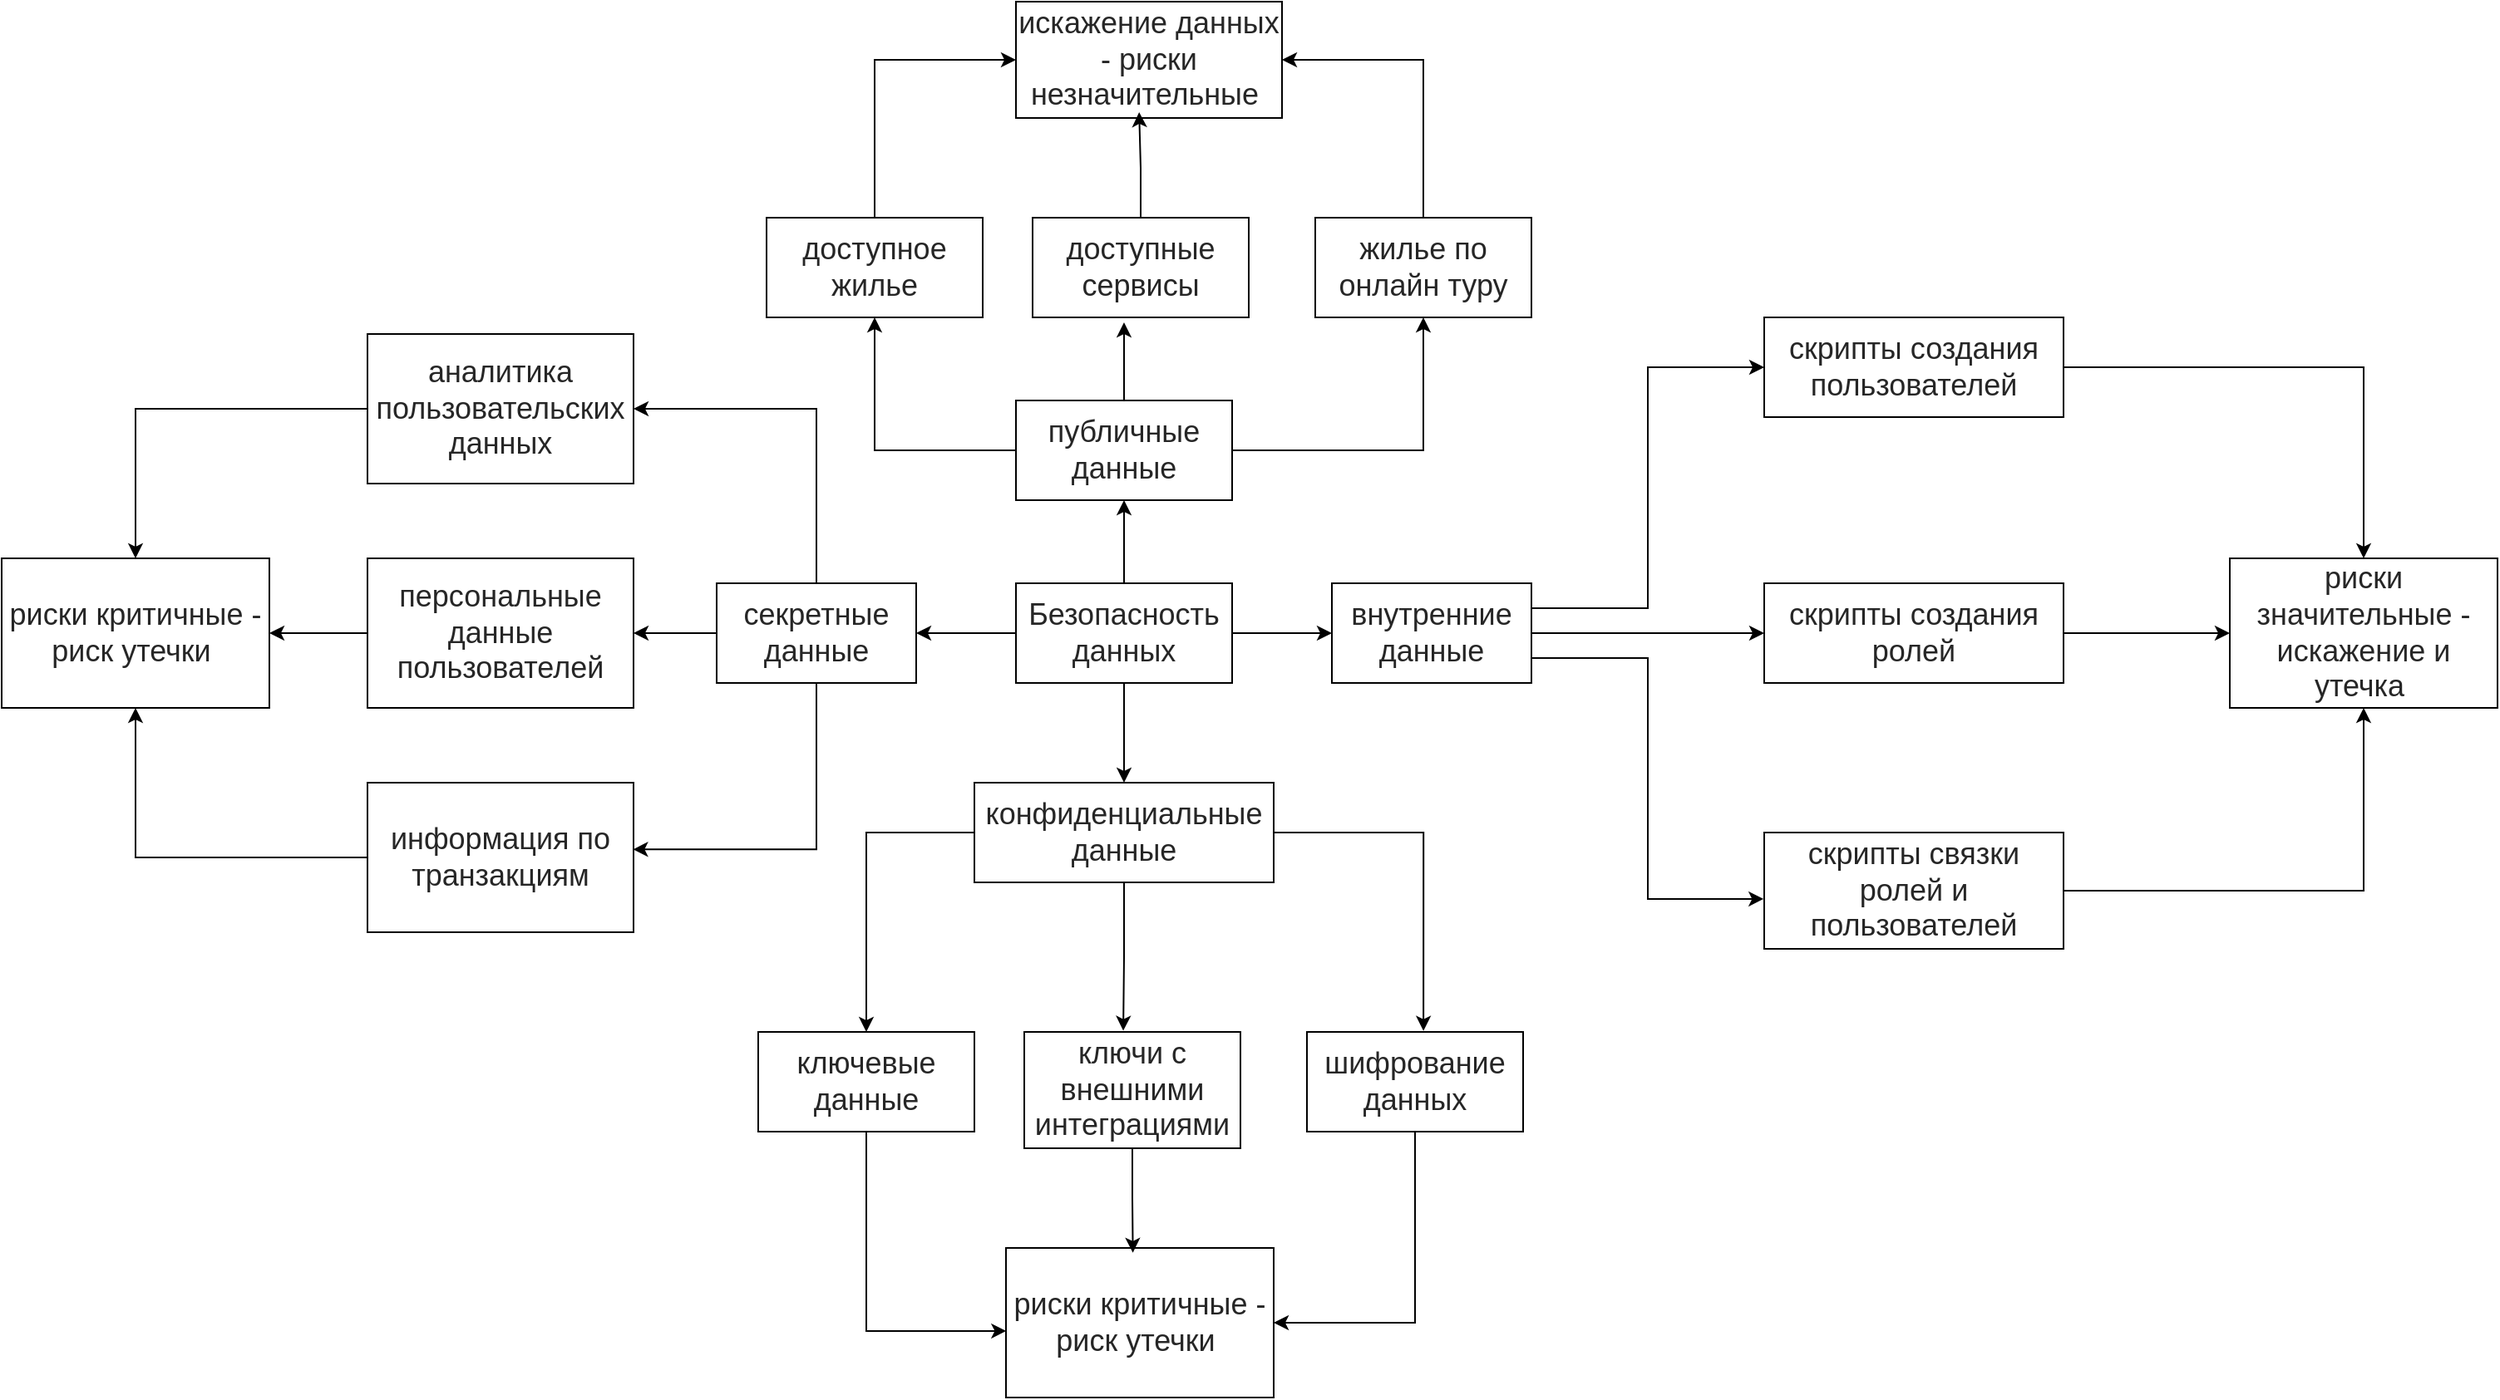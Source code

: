 <mxfile version="26.0.14">
  <diagram name="Страница — 1" id="357zMoLOarVKsvSoHKLF">
    <mxGraphModel dx="2483" dy="2062" grid="1" gridSize="10" guides="1" tooltips="1" connect="1" arrows="1" fold="1" page="1" pageScale="1" pageWidth="827" pageHeight="1169" math="0" shadow="0">
      <root>
        <mxCell id="0" />
        <mxCell id="1" parent="0" />
        <mxCell id="1moWMt4xepAku0y67rIS-8" style="edgeStyle=orthogonalEdgeStyle;rounded=0;orthogonalLoop=1;jettySize=auto;html=1;entryX=0.5;entryY=1;entryDx=0;entryDy=0;" edge="1" parent="1" source="1moWMt4xepAku0y67rIS-1" target="1moWMt4xepAku0y67rIS-2">
          <mxGeometry relative="1" as="geometry" />
        </mxCell>
        <mxCell id="1moWMt4xepAku0y67rIS-9" style="edgeStyle=orthogonalEdgeStyle;rounded=0;orthogonalLoop=1;jettySize=auto;html=1;entryX=0;entryY=0.5;entryDx=0;entryDy=0;" edge="1" parent="1" source="1moWMt4xepAku0y67rIS-1" target="1moWMt4xepAku0y67rIS-3">
          <mxGeometry relative="1" as="geometry" />
        </mxCell>
        <mxCell id="1moWMt4xepAku0y67rIS-10" style="edgeStyle=orthogonalEdgeStyle;rounded=0;orthogonalLoop=1;jettySize=auto;html=1;entryX=0.5;entryY=0;entryDx=0;entryDy=0;" edge="1" parent="1" source="1moWMt4xepAku0y67rIS-1" target="1moWMt4xepAku0y67rIS-6">
          <mxGeometry relative="1" as="geometry" />
        </mxCell>
        <mxCell id="1moWMt4xepAku0y67rIS-11" style="edgeStyle=orthogonalEdgeStyle;rounded=0;orthogonalLoop=1;jettySize=auto;html=1;entryX=1;entryY=0.5;entryDx=0;entryDy=0;" edge="1" parent="1" source="1moWMt4xepAku0y67rIS-1" target="1moWMt4xepAku0y67rIS-7">
          <mxGeometry relative="1" as="geometry" />
        </mxCell>
        <mxCell id="1moWMt4xepAku0y67rIS-1" value="&lt;span style=&quot;color: rgba(0, 0, 0, 0.85); font-family: &amp;quot;YS Text&amp;quot;, sans-serif; font-size: 18px; text-align: start; white-space-collapse: preserve; background-color: rgb(255, 255, 255);&quot;&gt;Безопасность данных&lt;/span&gt;" style="rounded=0;whiteSpace=wrap;html=1;" vertex="1" parent="1">
          <mxGeometry x="350" y="320" width="130" height="60" as="geometry" />
        </mxCell>
        <mxCell id="1moWMt4xepAku0y67rIS-18" style="edgeStyle=orthogonalEdgeStyle;rounded=0;orthogonalLoop=1;jettySize=auto;html=1;entryX=0.5;entryY=1;entryDx=0;entryDy=0;" edge="1" parent="1" source="1moWMt4xepAku0y67rIS-2" target="1moWMt4xepAku0y67rIS-12">
          <mxGeometry relative="1" as="geometry" />
        </mxCell>
        <mxCell id="1moWMt4xepAku0y67rIS-20" style="edgeStyle=orthogonalEdgeStyle;rounded=0;orthogonalLoop=1;jettySize=auto;html=1;entryX=0.5;entryY=1;entryDx=0;entryDy=0;" edge="1" parent="1" source="1moWMt4xepAku0y67rIS-2" target="1moWMt4xepAku0y67rIS-14">
          <mxGeometry relative="1" as="geometry" />
        </mxCell>
        <mxCell id="1moWMt4xepAku0y67rIS-2" value="&lt;span style=&quot;color: rgba(0, 0, 0, 0.85); font-family: &amp;quot;YS Text&amp;quot;, sans-serif; font-size: 18px; text-align: left; white-space-collapse: preserve-breaks; background-color: rgb(255, 255, 255);&quot;&gt;публичные данные&lt;/span&gt;" style="rounded=0;whiteSpace=wrap;html=1;" vertex="1" parent="1">
          <mxGeometry x="350" y="210" width="130" height="60" as="geometry" />
        </mxCell>
        <mxCell id="1moWMt4xepAku0y67rIS-33" style="edgeStyle=orthogonalEdgeStyle;rounded=0;orthogonalLoop=1;jettySize=auto;html=1;exitX=1;exitY=0.25;exitDx=0;exitDy=0;entryX=0;entryY=0.5;entryDx=0;entryDy=0;" edge="1" parent="1" source="1moWMt4xepAku0y67rIS-3" target="1moWMt4xepAku0y67rIS-29">
          <mxGeometry relative="1" as="geometry" />
        </mxCell>
        <mxCell id="1moWMt4xepAku0y67rIS-34" style="edgeStyle=orthogonalEdgeStyle;rounded=0;orthogonalLoop=1;jettySize=auto;html=1;exitX=1;exitY=0.5;exitDx=0;exitDy=0;entryX=0;entryY=0.5;entryDx=0;entryDy=0;" edge="1" parent="1" source="1moWMt4xepAku0y67rIS-3" target="1moWMt4xepAku0y67rIS-30">
          <mxGeometry relative="1" as="geometry" />
        </mxCell>
        <mxCell id="1moWMt4xepAku0y67rIS-3" value="&lt;span style=&quot;color: rgba(0, 0, 0, 0.85); font-family: &amp;quot;YS Text&amp;quot;, sans-serif; font-size: 18px; text-align: left; white-space-collapse: preserve-breaks; background-color: rgb(255, 255, 255);&quot;&gt;внутренние данные&lt;/span&gt;" style="rounded=0;whiteSpace=wrap;html=1;" vertex="1" parent="1">
          <mxGeometry x="540" y="320" width="120" height="60" as="geometry" />
        </mxCell>
        <mxCell id="1moWMt4xepAku0y67rIS-46" style="edgeStyle=orthogonalEdgeStyle;rounded=0;orthogonalLoop=1;jettySize=auto;html=1;exitX=0;exitY=0.5;exitDx=0;exitDy=0;entryX=0.5;entryY=0;entryDx=0;entryDy=0;" edge="1" parent="1" source="1moWMt4xepAku0y67rIS-6" target="1moWMt4xepAku0y67rIS-41">
          <mxGeometry relative="1" as="geometry" />
        </mxCell>
        <mxCell id="1moWMt4xepAku0y67rIS-6" value="&lt;span style=&quot;color: rgba(0, 0, 0, 0.85); font-family: &amp;quot;YS Text&amp;quot;, sans-serif; font-size: 18px; text-align: left; white-space-collapse: preserve-breaks; background-color: rgb(255, 255, 255);&quot;&gt;конфиденциальные данные&lt;/span&gt;" style="rounded=0;whiteSpace=wrap;html=1;" vertex="1" parent="1">
          <mxGeometry x="325" y="440" width="180" height="60" as="geometry" />
        </mxCell>
        <mxCell id="1moWMt4xepAku0y67rIS-61" style="edgeStyle=orthogonalEdgeStyle;rounded=0;orthogonalLoop=1;jettySize=auto;html=1;exitX=0.5;exitY=0;exitDx=0;exitDy=0;entryX=1;entryY=0.5;entryDx=0;entryDy=0;" edge="1" parent="1" source="1moWMt4xepAku0y67rIS-7" target="1moWMt4xepAku0y67rIS-55">
          <mxGeometry relative="1" as="geometry" />
        </mxCell>
        <mxCell id="1moWMt4xepAku0y67rIS-62" style="edgeStyle=orthogonalEdgeStyle;rounded=0;orthogonalLoop=1;jettySize=auto;html=1;exitX=0;exitY=0.5;exitDx=0;exitDy=0;entryX=1;entryY=0.5;entryDx=0;entryDy=0;" edge="1" parent="1" source="1moWMt4xepAku0y67rIS-7" target="1moWMt4xepAku0y67rIS-53">
          <mxGeometry relative="1" as="geometry" />
        </mxCell>
        <mxCell id="1moWMt4xepAku0y67rIS-7" value="&lt;span style=&quot;color: rgba(0, 0, 0, 0.85); font-family: &amp;quot;YS Text&amp;quot;, sans-serif; font-size: 18px; text-align: left; white-space-collapse: preserve-breaks; background-color: rgb(255, 255, 255);&quot;&gt;секретные данные&lt;/span&gt;" style="rounded=0;whiteSpace=wrap;html=1;" vertex="1" parent="1">
          <mxGeometry x="170" y="320" width="120" height="60" as="geometry" />
        </mxCell>
        <mxCell id="1moWMt4xepAku0y67rIS-24" style="edgeStyle=orthogonalEdgeStyle;rounded=0;orthogonalLoop=1;jettySize=auto;html=1;exitX=0.5;exitY=0;exitDx=0;exitDy=0;entryX=0;entryY=0.5;entryDx=0;entryDy=0;" edge="1" parent="1" source="1moWMt4xepAku0y67rIS-12" target="1moWMt4xepAku0y67rIS-16">
          <mxGeometry relative="1" as="geometry" />
        </mxCell>
        <mxCell id="1moWMt4xepAku0y67rIS-12" value="&lt;span style=&quot;color: rgba(0, 0, 0, 0.85); font-family: &amp;quot;YS Text&amp;quot;, sans-serif; font-size: 18px; text-align: left; white-space-collapse: preserve-breaks; background-color: rgb(255, 255, 255);&quot;&gt;доступное жилье&lt;/span&gt;" style="rounded=0;whiteSpace=wrap;html=1;" vertex="1" parent="1">
          <mxGeometry x="200" y="100" width="130" height="60" as="geometry" />
        </mxCell>
        <mxCell id="1moWMt4xepAku0y67rIS-13" value="&lt;span style=&quot;color: rgba(0, 0, 0, 0.85); font-family: &amp;quot;YS Text&amp;quot;, sans-serif; font-size: 18px; text-align: left; white-space-collapse: preserve-breaks; background-color: rgb(255, 255, 255);&quot;&gt;доступные сервисы&lt;/span&gt;" style="rounded=0;whiteSpace=wrap;html=1;" vertex="1" parent="1">
          <mxGeometry x="360" y="100" width="130" height="60" as="geometry" />
        </mxCell>
        <mxCell id="1moWMt4xepAku0y67rIS-27" style="edgeStyle=orthogonalEdgeStyle;rounded=0;orthogonalLoop=1;jettySize=auto;html=1;exitX=0.5;exitY=0;exitDx=0;exitDy=0;entryX=1;entryY=0.5;entryDx=0;entryDy=0;" edge="1" parent="1" source="1moWMt4xepAku0y67rIS-14" target="1moWMt4xepAku0y67rIS-16">
          <mxGeometry relative="1" as="geometry" />
        </mxCell>
        <mxCell id="1moWMt4xepAku0y67rIS-14" value="&lt;span style=&quot;color: rgba(0, 0, 0, 0.85); font-family: &amp;quot;YS Text&amp;quot;, sans-serif; font-size: 18px; text-align: left; white-space-collapse: preserve-breaks; background-color: rgb(255, 255, 255);&quot;&gt;жилье по онлайн туру&lt;/span&gt;" style="rounded=0;whiteSpace=wrap;html=1;" vertex="1" parent="1">
          <mxGeometry x="530" y="100" width="130" height="60" as="geometry" />
        </mxCell>
        <mxCell id="1moWMt4xepAku0y67rIS-16" value="&lt;span style=&quot;color: rgba(0, 0, 0, 0.85); font-family: &amp;quot;YS Text&amp;quot;, sans-serif; font-size: 18px; text-align: left; white-space-collapse: preserve-breaks; background-color: rgb(255, 255, 255);&quot;&gt;искажение данных - риски незначительные&amp;nbsp;&lt;/span&gt;" style="rounded=0;whiteSpace=wrap;html=1;" vertex="1" parent="1">
          <mxGeometry x="350" y="-30" width="160" height="70" as="geometry" />
        </mxCell>
        <mxCell id="1moWMt4xepAku0y67rIS-19" style="edgeStyle=orthogonalEdgeStyle;rounded=0;orthogonalLoop=1;jettySize=auto;html=1;entryX=0.423;entryY=1.05;entryDx=0;entryDy=0;entryPerimeter=0;" edge="1" parent="1" source="1moWMt4xepAku0y67rIS-2" target="1moWMt4xepAku0y67rIS-13">
          <mxGeometry relative="1" as="geometry" />
        </mxCell>
        <mxCell id="1moWMt4xepAku0y67rIS-25" style="edgeStyle=orthogonalEdgeStyle;rounded=0;orthogonalLoop=1;jettySize=auto;html=1;entryX=0.463;entryY=0.95;entryDx=0;entryDy=0;entryPerimeter=0;" edge="1" parent="1" source="1moWMt4xepAku0y67rIS-13" target="1moWMt4xepAku0y67rIS-16">
          <mxGeometry relative="1" as="geometry" />
        </mxCell>
        <mxCell id="1moWMt4xepAku0y67rIS-38" style="edgeStyle=orthogonalEdgeStyle;rounded=0;orthogonalLoop=1;jettySize=auto;html=1;entryX=0.5;entryY=0;entryDx=0;entryDy=0;" edge="1" parent="1" source="1moWMt4xepAku0y67rIS-29" target="1moWMt4xepAku0y67rIS-36">
          <mxGeometry relative="1" as="geometry" />
        </mxCell>
        <mxCell id="1moWMt4xepAku0y67rIS-29" value="&lt;span style=&quot;color: rgba(0, 0, 0, 0.85); font-family: &amp;quot;YS Text&amp;quot;, sans-serif; font-size: 18px; text-align: left; white-space-collapse: preserve-breaks; background-color: rgb(255, 255, 255);&quot;&gt;скрипты создания пользователей&lt;/span&gt;" style="rounded=0;whiteSpace=wrap;html=1;" vertex="1" parent="1">
          <mxGeometry x="800" y="160" width="180" height="60" as="geometry" />
        </mxCell>
        <mxCell id="1moWMt4xepAku0y67rIS-37" style="edgeStyle=orthogonalEdgeStyle;rounded=0;orthogonalLoop=1;jettySize=auto;html=1;" edge="1" parent="1" source="1moWMt4xepAku0y67rIS-30">
          <mxGeometry relative="1" as="geometry">
            <mxPoint x="1080" y="350" as="targetPoint" />
          </mxGeometry>
        </mxCell>
        <mxCell id="1moWMt4xepAku0y67rIS-30" value="&lt;span style=&quot;color: rgba(0, 0, 0, 0.85); font-family: &amp;quot;YS Text&amp;quot;, sans-serif; font-size: 18px; text-align: left; white-space-collapse: preserve-breaks; background-color: rgb(255, 255, 255);&quot;&gt;скрипты создания ролей&lt;/span&gt;" style="rounded=0;whiteSpace=wrap;html=1;" vertex="1" parent="1">
          <mxGeometry x="800" y="320" width="180" height="60" as="geometry" />
        </mxCell>
        <mxCell id="1moWMt4xepAku0y67rIS-39" style="edgeStyle=orthogonalEdgeStyle;rounded=0;orthogonalLoop=1;jettySize=auto;html=1;entryX=0.5;entryY=1;entryDx=0;entryDy=0;" edge="1" parent="1" source="1moWMt4xepAku0y67rIS-31" target="1moWMt4xepAku0y67rIS-36">
          <mxGeometry relative="1" as="geometry" />
        </mxCell>
        <mxCell id="1moWMt4xepAku0y67rIS-31" value="&lt;span style=&quot;color: rgba(0, 0, 0, 0.85); font-family: &amp;quot;YS Text&amp;quot;, sans-serif; font-size: 18px; text-align: left; white-space-collapse: preserve-breaks; background-color: rgb(255, 255, 255);&quot;&gt;скрипты связки ролей и пользователей&lt;/span&gt;" style="rounded=0;whiteSpace=wrap;html=1;" vertex="1" parent="1">
          <mxGeometry x="800" y="470" width="180" height="70" as="geometry" />
        </mxCell>
        <mxCell id="1moWMt4xepAku0y67rIS-35" style="edgeStyle=orthogonalEdgeStyle;rounded=0;orthogonalLoop=1;jettySize=auto;html=1;exitX=1;exitY=0.75;exitDx=0;exitDy=0;entryX=-0.002;entryY=0.571;entryDx=0;entryDy=0;entryPerimeter=0;" edge="1" parent="1" source="1moWMt4xepAku0y67rIS-3" target="1moWMt4xepAku0y67rIS-31">
          <mxGeometry relative="1" as="geometry" />
        </mxCell>
        <mxCell id="1moWMt4xepAku0y67rIS-36" value="&lt;span style=&quot;color: rgba(0, 0, 0, 0.85); font-family: &amp;quot;YS Text&amp;quot;, sans-serif; font-size: 18px; text-align: left; white-space-collapse: preserve-breaks; background-color: rgb(255, 255, 255);&quot;&gt;риски значительные - искажение и утечка&amp;nbsp;&lt;/span&gt;" style="rounded=0;whiteSpace=wrap;html=1;" vertex="1" parent="1">
          <mxGeometry x="1080" y="305" width="161" height="90" as="geometry" />
        </mxCell>
        <mxCell id="1moWMt4xepAku0y67rIS-41" value="&lt;span style=&quot;color: rgba(0, 0, 0, 0.85); font-family: &amp;quot;YS Text&amp;quot;, sans-serif; font-size: 18px; text-align: left; white-space-collapse: preserve-breaks; background-color: rgb(255, 255, 255);&quot;&gt;ключевые данные&lt;/span&gt;" style="rounded=0;whiteSpace=wrap;html=1;" vertex="1" parent="1">
          <mxGeometry x="195" y="590" width="130" height="60" as="geometry" />
        </mxCell>
        <mxCell id="1moWMt4xepAku0y67rIS-42" value="&lt;span style=&quot;color: rgba(0, 0, 0, 0.85); font-family: &amp;quot;YS Text&amp;quot;, sans-serif; font-size: 18px; text-align: left; white-space-collapse: preserve-breaks; background-color: rgb(255, 255, 255);&quot;&gt;ключи с внешними интеграциями&lt;/span&gt;" style="rounded=0;whiteSpace=wrap;html=1;" vertex="1" parent="1">
          <mxGeometry x="355" y="590" width="130" height="70" as="geometry" />
        </mxCell>
        <mxCell id="1moWMt4xepAku0y67rIS-52" style="edgeStyle=orthogonalEdgeStyle;rounded=0;orthogonalLoop=1;jettySize=auto;html=1;exitX=0.5;exitY=1;exitDx=0;exitDy=0;entryX=1;entryY=0.5;entryDx=0;entryDy=0;" edge="1" parent="1" source="1moWMt4xepAku0y67rIS-43" target="1moWMt4xepAku0y67rIS-44">
          <mxGeometry relative="1" as="geometry" />
        </mxCell>
        <mxCell id="1moWMt4xepAku0y67rIS-43" value="&lt;span style=&quot;color: rgba(0, 0, 0, 0.85); font-family: &amp;quot;YS Text&amp;quot;, sans-serif; font-size: 18px; text-align: left; white-space-collapse: preserve-breaks; background-color: rgb(255, 255, 255);&quot;&gt;шифрование данных&lt;/span&gt;" style="rounded=0;whiteSpace=wrap;html=1;" vertex="1" parent="1">
          <mxGeometry x="525" y="590" width="130" height="60" as="geometry" />
        </mxCell>
        <mxCell id="1moWMt4xepAku0y67rIS-44" value="&lt;span style=&quot;color: rgba(0, 0, 0, 0.85); font-family: &amp;quot;YS Text&amp;quot;, sans-serif; font-size: 18px; text-align: left; white-space-collapse: preserve-breaks; background-color: rgb(255, 255, 255);&quot;&gt;риски критичные - риск утечки&amp;nbsp;&lt;/span&gt;" style="rounded=0;whiteSpace=wrap;html=1;" vertex="1" parent="1">
          <mxGeometry x="344" y="720" width="161" height="90" as="geometry" />
        </mxCell>
        <mxCell id="1moWMt4xepAku0y67rIS-47" style="edgeStyle=orthogonalEdgeStyle;rounded=0;orthogonalLoop=1;jettySize=auto;html=1;exitX=0.5;exitY=1;exitDx=0;exitDy=0;entryX=0.458;entryY=-0.01;entryDx=0;entryDy=0;entryPerimeter=0;" edge="1" parent="1" source="1moWMt4xepAku0y67rIS-6" target="1moWMt4xepAku0y67rIS-42">
          <mxGeometry relative="1" as="geometry" />
        </mxCell>
        <mxCell id="1moWMt4xepAku0y67rIS-48" style="edgeStyle=orthogonalEdgeStyle;rounded=0;orthogonalLoop=1;jettySize=auto;html=1;exitX=1;exitY=0.5;exitDx=0;exitDy=0;entryX=0.539;entryY=-0.011;entryDx=0;entryDy=0;entryPerimeter=0;" edge="1" parent="1" source="1moWMt4xepAku0y67rIS-6" target="1moWMt4xepAku0y67rIS-43">
          <mxGeometry relative="1" as="geometry" />
        </mxCell>
        <mxCell id="1moWMt4xepAku0y67rIS-50" style="edgeStyle=orthogonalEdgeStyle;rounded=0;orthogonalLoop=1;jettySize=auto;html=1;exitX=0.5;exitY=1;exitDx=0;exitDy=0;entryX=0.001;entryY=0.555;entryDx=0;entryDy=0;entryPerimeter=0;" edge="1" parent="1" source="1moWMt4xepAku0y67rIS-41" target="1moWMt4xepAku0y67rIS-44">
          <mxGeometry relative="1" as="geometry" />
        </mxCell>
        <mxCell id="1moWMt4xepAku0y67rIS-51" style="edgeStyle=orthogonalEdgeStyle;rounded=0;orthogonalLoop=1;jettySize=auto;html=1;exitX=0.5;exitY=1;exitDx=0;exitDy=0;entryX=0.474;entryY=0.032;entryDx=0;entryDy=0;entryPerimeter=0;" edge="1" parent="1" source="1moWMt4xepAku0y67rIS-42" target="1moWMt4xepAku0y67rIS-44">
          <mxGeometry relative="1" as="geometry" />
        </mxCell>
        <mxCell id="1moWMt4xepAku0y67rIS-66" style="edgeStyle=orthogonalEdgeStyle;rounded=0;orthogonalLoop=1;jettySize=auto;html=1;exitX=0;exitY=0.5;exitDx=0;exitDy=0;entryX=1;entryY=0.5;entryDx=0;entryDy=0;" edge="1" parent="1" source="1moWMt4xepAku0y67rIS-53" target="1moWMt4xepAku0y67rIS-64">
          <mxGeometry relative="1" as="geometry" />
        </mxCell>
        <mxCell id="1moWMt4xepAku0y67rIS-53" value="&lt;span style=&quot;color: rgba(0, 0, 0, 0.85); font-family: &amp;quot;YS Text&amp;quot;, sans-serif; font-size: 18px; text-align: left; white-space-collapse: preserve-breaks; background-color: rgb(255, 255, 255);&quot;&gt;персональные данные пользователей&lt;/span&gt;" style="rounded=0;whiteSpace=wrap;html=1;" vertex="1" parent="1">
          <mxGeometry x="-40" y="305" width="160" height="90" as="geometry" />
        </mxCell>
        <mxCell id="1moWMt4xepAku0y67rIS-67" style="edgeStyle=orthogonalEdgeStyle;rounded=0;orthogonalLoop=1;jettySize=auto;html=1;exitX=0;exitY=0.5;exitDx=0;exitDy=0;entryX=0.5;entryY=1;entryDx=0;entryDy=0;" edge="1" parent="1" source="1moWMt4xepAku0y67rIS-54" target="1moWMt4xepAku0y67rIS-64">
          <mxGeometry relative="1" as="geometry" />
        </mxCell>
        <mxCell id="1moWMt4xepAku0y67rIS-54" value="&lt;span style=&quot;color: rgba(0, 0, 0, 0.85); font-family: &amp;quot;YS Text&amp;quot;, sans-serif; font-size: 18px; text-align: left; white-space-collapse: preserve-breaks; background-color: rgb(255, 255, 255);&quot;&gt;информация по транзакциям&lt;/span&gt;" style="rounded=0;whiteSpace=wrap;html=1;" vertex="1" parent="1">
          <mxGeometry x="-40" y="440" width="160" height="90" as="geometry" />
        </mxCell>
        <mxCell id="1moWMt4xepAku0y67rIS-65" style="edgeStyle=orthogonalEdgeStyle;rounded=0;orthogonalLoop=1;jettySize=auto;html=1;exitX=0;exitY=0.5;exitDx=0;exitDy=0;entryX=0.5;entryY=0;entryDx=0;entryDy=0;" edge="1" parent="1" source="1moWMt4xepAku0y67rIS-55" target="1moWMt4xepAku0y67rIS-64">
          <mxGeometry relative="1" as="geometry" />
        </mxCell>
        <mxCell id="1moWMt4xepAku0y67rIS-55" value="&lt;span style=&quot;color: rgba(0, 0, 0, 0.85); font-family: &amp;quot;YS Text&amp;quot;, sans-serif; font-size: 18px; text-align: left; white-space-collapse: preserve-breaks; background-color: rgb(255, 255, 255);&quot;&gt;аналитика пользовательских данных&lt;/span&gt;" style="rounded=0;whiteSpace=wrap;html=1;" vertex="1" parent="1">
          <mxGeometry x="-40" y="170" width="160" height="90" as="geometry" />
        </mxCell>
        <mxCell id="1moWMt4xepAku0y67rIS-63" style="edgeStyle=orthogonalEdgeStyle;rounded=0;orthogonalLoop=1;jettySize=auto;html=1;exitX=0.5;exitY=1;exitDx=0;exitDy=0;entryX=0.998;entryY=0.446;entryDx=0;entryDy=0;entryPerimeter=0;" edge="1" parent="1" source="1moWMt4xepAku0y67rIS-7" target="1moWMt4xepAku0y67rIS-54">
          <mxGeometry relative="1" as="geometry" />
        </mxCell>
        <mxCell id="1moWMt4xepAku0y67rIS-64" value="&lt;span style=&quot;color: rgba(0, 0, 0, 0.85); font-family: &amp;quot;YS Text&amp;quot;, sans-serif; font-size: 18px; text-align: left; white-space-collapse: preserve-breaks; background-color: rgb(255, 255, 255);&quot;&gt;риски критичные - риск утечки&amp;nbsp;&lt;/span&gt;" style="rounded=0;whiteSpace=wrap;html=1;" vertex="1" parent="1">
          <mxGeometry x="-260" y="305" width="161" height="90" as="geometry" />
        </mxCell>
      </root>
    </mxGraphModel>
  </diagram>
</mxfile>
